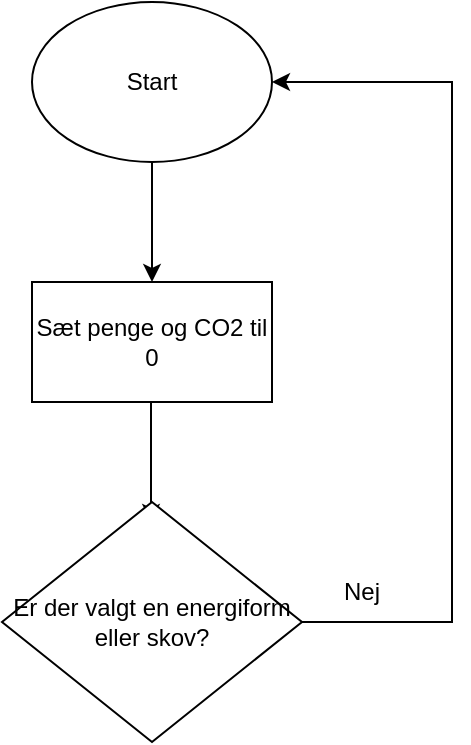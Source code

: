 <mxfile version="26.0.14">
  <diagram name="Side-1" id="D19bgnjukKOtETiOnveb">
    <mxGraphModel dx="806" dy="501" grid="1" gridSize="10" guides="1" tooltips="1" connect="1" arrows="1" fold="1" page="1" pageScale="1" pageWidth="827" pageHeight="1169" math="0" shadow="0">
      <root>
        <mxCell id="0" />
        <mxCell id="1" parent="0" />
        <mxCell id="53bxWELdZm0a32cGgztM-1" value="Start" style="ellipse;whiteSpace=wrap;html=1;" vertex="1" parent="1">
          <mxGeometry x="350" y="120" width="120" height="80" as="geometry" />
        </mxCell>
        <mxCell id="53bxWELdZm0a32cGgztM-2" value="Sæt penge og CO2 til 0" style="rounded=0;whiteSpace=wrap;html=1;" vertex="1" parent="1">
          <mxGeometry x="350" y="260" width="120" height="60" as="geometry" />
        </mxCell>
        <mxCell id="53bxWELdZm0a32cGgztM-3" value="" style="endArrow=classic;html=1;rounded=0;" edge="1" parent="1" target="53bxWELdZm0a32cGgztM-2">
          <mxGeometry width="50" height="50" relative="1" as="geometry">
            <mxPoint x="410" y="200" as="sourcePoint" />
            <mxPoint x="460" y="150" as="targetPoint" />
          </mxGeometry>
        </mxCell>
        <mxCell id="53bxWELdZm0a32cGgztM-7" value="" style="endArrow=classic;html=1;rounded=0;" edge="1" parent="1">
          <mxGeometry width="50" height="50" relative="1" as="geometry">
            <mxPoint x="409.5" y="320" as="sourcePoint" />
            <mxPoint x="409.5" y="380" as="targetPoint" />
          </mxGeometry>
        </mxCell>
        <mxCell id="53bxWELdZm0a32cGgztM-8" value="Er der valgt en energiform eller skov?" style="rhombus;whiteSpace=wrap;html=1;" vertex="1" parent="1">
          <mxGeometry x="335" y="370" width="150" height="120" as="geometry" />
        </mxCell>
        <mxCell id="53bxWELdZm0a32cGgztM-9" value="" style="endArrow=classic;html=1;rounded=0;exitX=1;exitY=0.5;exitDx=0;exitDy=0;entryX=1;entryY=0.5;entryDx=0;entryDy=0;" edge="1" parent="1" source="53bxWELdZm0a32cGgztM-8" target="53bxWELdZm0a32cGgztM-1">
          <mxGeometry width="50" height="50" relative="1" as="geometry">
            <mxPoint x="490" y="430" as="sourcePoint" />
            <mxPoint x="560" y="140" as="targetPoint" />
            <Array as="points">
              <mxPoint x="560" y="430" />
              <mxPoint x="560" y="160" />
            </Array>
          </mxGeometry>
        </mxCell>
        <mxCell id="53bxWELdZm0a32cGgztM-10" value="Nej" style="text;html=1;align=center;verticalAlign=middle;whiteSpace=wrap;rounded=0;" vertex="1" parent="1">
          <mxGeometry x="485" y="400" width="60" height="30" as="geometry" />
        </mxCell>
      </root>
    </mxGraphModel>
  </diagram>
</mxfile>

